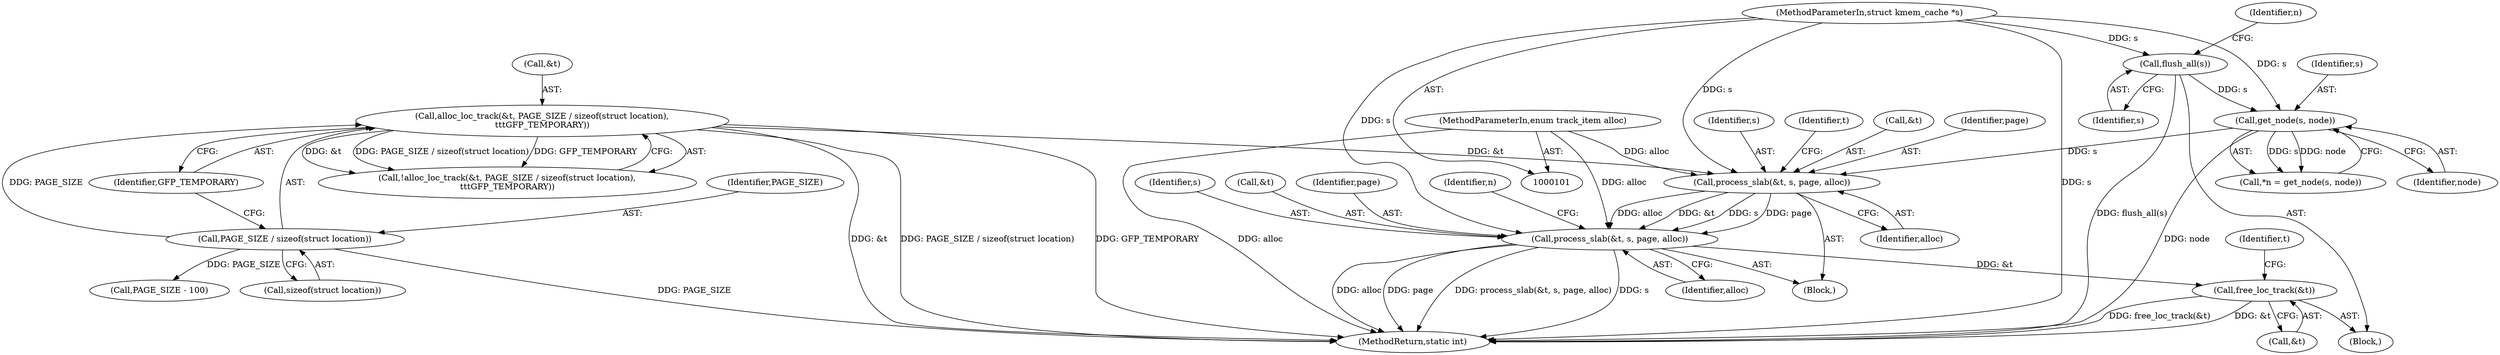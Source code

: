 digraph "0_linux_f8bd2258e2d520dff28c855658bd24bdafb5102d_9@API" {
"1000391" [label="(Call,free_loc_track(&t))"];
"1000160" [label="(Call,process_slab(&t, s, page, alloc))"];
"1000154" [label="(Call,process_slab(&t, s, page, alloc))"];
"1000117" [label="(Call,alloc_loc_track(&t, PAGE_SIZE / sizeof(struct location),\n\t\t\tGFP_TEMPORARY))"];
"1000120" [label="(Call,PAGE_SIZE / sizeof(struct location))"];
"1000135" [label="(Call,get_node(s, node))"];
"1000129" [label="(Call,flush_all(s))"];
"1000102" [label="(MethodParameterIn,struct kmem_cache *s)"];
"1000104" [label="(MethodParameterIn,enum track_item alloc)"];
"1000157" [label="(Identifier,s)"];
"1000391" [label="(Call,free_loc_track(&t))"];
"1000154" [label="(Call,process_slab(&t, s, page, alloc))"];
"1000162" [label="(Identifier,t)"];
"1000117" [label="(Call,alloc_loc_track(&t, PAGE_SIZE / sizeof(struct location),\n\t\t\tGFP_TEMPORARY))"];
"1000105" [label="(Block,)"];
"1000163" [label="(Identifier,s)"];
"1000155" [label="(Call,&t)"];
"1000118" [label="(Call,&t)"];
"1000136" [label="(Identifier,s)"];
"1000161" [label="(Call,&t)"];
"1000135" [label="(Call,get_node(s, node))"];
"1000129" [label="(Call,flush_all(s))"];
"1000164" [label="(Identifier,page)"];
"1000397" [label="(Identifier,t)"];
"1000160" [label="(Call,process_slab(&t, s, page, alloc))"];
"1000169" [label="(Identifier,n)"];
"1000406" [label="(MethodReturn,static int)"];
"1000165" [label="(Identifier,alloc)"];
"1000131" [label="(Block,)"];
"1000133" [label="(Call,*n = get_node(s, node))"];
"1000134" [label="(Identifier,n)"];
"1000104" [label="(MethodParameterIn,enum track_item alloc)"];
"1000122" [label="(Call,sizeof(struct location))"];
"1000196" [label="(Call,PAGE_SIZE - 100)"];
"1000102" [label="(MethodParameterIn,struct kmem_cache *s)"];
"1000158" [label="(Identifier,page)"];
"1000116" [label="(Call,!alloc_loc_track(&t, PAGE_SIZE / sizeof(struct location),\n\t\t\tGFP_TEMPORARY))"];
"1000120" [label="(Call,PAGE_SIZE / sizeof(struct location))"];
"1000137" [label="(Identifier,node)"];
"1000392" [label="(Call,&t)"];
"1000130" [label="(Identifier,s)"];
"1000159" [label="(Identifier,alloc)"];
"1000121" [label="(Identifier,PAGE_SIZE)"];
"1000124" [label="(Identifier,GFP_TEMPORARY)"];
"1000391" -> "1000105"  [label="AST: "];
"1000391" -> "1000392"  [label="CFG: "];
"1000392" -> "1000391"  [label="AST: "];
"1000397" -> "1000391"  [label="CFG: "];
"1000391" -> "1000406"  [label="DDG: &t"];
"1000391" -> "1000406"  [label="DDG: free_loc_track(&t)"];
"1000160" -> "1000391"  [label="DDG: &t"];
"1000160" -> "1000131"  [label="AST: "];
"1000160" -> "1000165"  [label="CFG: "];
"1000161" -> "1000160"  [label="AST: "];
"1000163" -> "1000160"  [label="AST: "];
"1000164" -> "1000160"  [label="AST: "];
"1000165" -> "1000160"  [label="AST: "];
"1000169" -> "1000160"  [label="CFG: "];
"1000160" -> "1000406"  [label="DDG: page"];
"1000160" -> "1000406"  [label="DDG: process_slab(&t, s, page, alloc)"];
"1000160" -> "1000406"  [label="DDG: s"];
"1000160" -> "1000406"  [label="DDG: alloc"];
"1000154" -> "1000160"  [label="DDG: &t"];
"1000154" -> "1000160"  [label="DDG: s"];
"1000154" -> "1000160"  [label="DDG: page"];
"1000154" -> "1000160"  [label="DDG: alloc"];
"1000102" -> "1000160"  [label="DDG: s"];
"1000104" -> "1000160"  [label="DDG: alloc"];
"1000154" -> "1000131"  [label="AST: "];
"1000154" -> "1000159"  [label="CFG: "];
"1000155" -> "1000154"  [label="AST: "];
"1000157" -> "1000154"  [label="AST: "];
"1000158" -> "1000154"  [label="AST: "];
"1000159" -> "1000154"  [label="AST: "];
"1000162" -> "1000154"  [label="CFG: "];
"1000117" -> "1000154"  [label="DDG: &t"];
"1000135" -> "1000154"  [label="DDG: s"];
"1000102" -> "1000154"  [label="DDG: s"];
"1000104" -> "1000154"  [label="DDG: alloc"];
"1000117" -> "1000116"  [label="AST: "];
"1000117" -> "1000124"  [label="CFG: "];
"1000118" -> "1000117"  [label="AST: "];
"1000120" -> "1000117"  [label="AST: "];
"1000124" -> "1000117"  [label="AST: "];
"1000116" -> "1000117"  [label="CFG: "];
"1000117" -> "1000406"  [label="DDG: &t"];
"1000117" -> "1000406"  [label="DDG: PAGE_SIZE / sizeof(struct location)"];
"1000117" -> "1000406"  [label="DDG: GFP_TEMPORARY"];
"1000117" -> "1000116"  [label="DDG: &t"];
"1000117" -> "1000116"  [label="DDG: PAGE_SIZE / sizeof(struct location)"];
"1000117" -> "1000116"  [label="DDG: GFP_TEMPORARY"];
"1000120" -> "1000117"  [label="DDG: PAGE_SIZE"];
"1000120" -> "1000122"  [label="CFG: "];
"1000121" -> "1000120"  [label="AST: "];
"1000122" -> "1000120"  [label="AST: "];
"1000124" -> "1000120"  [label="CFG: "];
"1000120" -> "1000406"  [label="DDG: PAGE_SIZE"];
"1000120" -> "1000196"  [label="DDG: PAGE_SIZE"];
"1000135" -> "1000133"  [label="AST: "];
"1000135" -> "1000137"  [label="CFG: "];
"1000136" -> "1000135"  [label="AST: "];
"1000137" -> "1000135"  [label="AST: "];
"1000133" -> "1000135"  [label="CFG: "];
"1000135" -> "1000406"  [label="DDG: node"];
"1000135" -> "1000133"  [label="DDG: s"];
"1000135" -> "1000133"  [label="DDG: node"];
"1000129" -> "1000135"  [label="DDG: s"];
"1000102" -> "1000135"  [label="DDG: s"];
"1000129" -> "1000105"  [label="AST: "];
"1000129" -> "1000130"  [label="CFG: "];
"1000130" -> "1000129"  [label="AST: "];
"1000134" -> "1000129"  [label="CFG: "];
"1000129" -> "1000406"  [label="DDG: flush_all(s)"];
"1000102" -> "1000129"  [label="DDG: s"];
"1000102" -> "1000101"  [label="AST: "];
"1000102" -> "1000406"  [label="DDG: s"];
"1000104" -> "1000101"  [label="AST: "];
"1000104" -> "1000406"  [label="DDG: alloc"];
}
